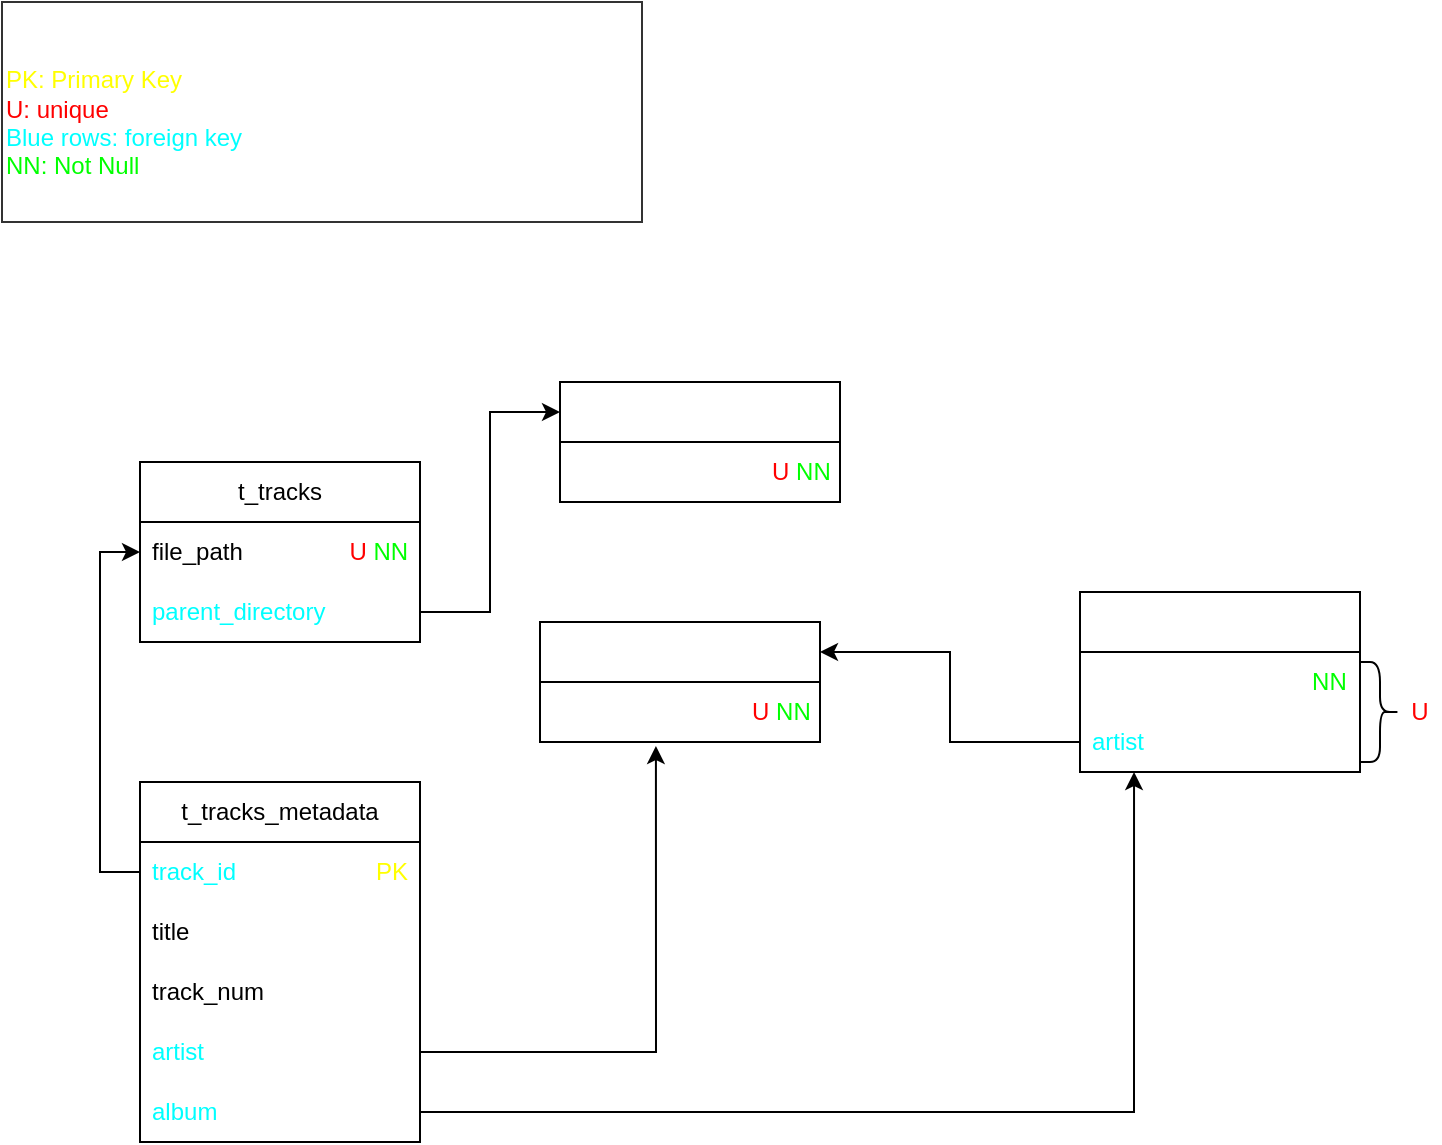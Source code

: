 <mxfile version="21.2.8" type="device">
  <diagram id="C5RBs43oDa-KdzZeNtuy" name="Page-1">
    <mxGraphModel dx="1035" dy="624" grid="1" gridSize="10" guides="1" tooltips="1" connect="1" arrows="1" fold="1" page="1" pageScale="1" pageWidth="827" pageHeight="1169" math="0" shadow="0">
      <root>
        <mxCell id="WIyWlLk6GJQsqaUBKTNV-0" />
        <mxCell id="WIyWlLk6GJQsqaUBKTNV-1" parent="WIyWlLk6GJQsqaUBKTNV-0" />
        <mxCell id="MnDWyDg-Bo4ylCKECRaT-24" style="edgeStyle=orthogonalEdgeStyle;rounded=0;orthogonalLoop=1;jettySize=auto;html=1;exitX=1;exitY=0.5;exitDx=0;exitDy=0;entryX=0;entryY=0.25;entryDx=0;entryDy=0;fontColor=#000000;" parent="WIyWlLk6GJQsqaUBKTNV-1" source="MnDWyDg-Bo4ylCKECRaT-18" target="MnDWyDg-Bo4ylCKECRaT-20" edge="1">
          <mxGeometry relative="1" as="geometry" />
        </mxCell>
        <mxCell id="MnDWyDg-Bo4ylCKECRaT-0" value="t_tracks" style="swimlane;fontStyle=0;childLayout=stackLayout;horizontal=1;startSize=30;horizontalStack=0;resizeParent=1;resizeParentMax=0;resizeLast=0;collapsible=1;marginBottom=0;whiteSpace=wrap;html=1;" parent="WIyWlLk6GJQsqaUBKTNV-1" vertex="1">
          <mxGeometry x="89" y="250" width="140" height="90" as="geometry" />
        </mxCell>
        <mxCell id="MnDWyDg-Bo4ylCKECRaT-1" value="file_path&amp;nbsp; &amp;nbsp; &amp;nbsp; &amp;nbsp; &amp;nbsp; &amp;nbsp; &amp;nbsp; &amp;nbsp;&amp;nbsp;&lt;font color=&quot;#ff0000&quot;&gt;U&amp;nbsp;&lt;/font&gt;&lt;font color=&quot;#00ff00&quot;&gt;NN&lt;/font&gt;" style="text;strokeColor=none;fillColor=none;align=left;verticalAlign=middle;spacingLeft=4;spacingRight=4;overflow=hidden;points=[[0,0.5],[1,0.5]];portConstraint=eastwest;rotatable=0;whiteSpace=wrap;html=1;" parent="MnDWyDg-Bo4ylCKECRaT-0" vertex="1">
          <mxGeometry y="30" width="140" height="30" as="geometry" />
        </mxCell>
        <mxCell id="MnDWyDg-Bo4ylCKECRaT-18" value="&lt;font color=&quot;#00ffff&quot;&gt;parent_directory&lt;/font&gt;" style="text;strokeColor=none;fillColor=none;align=left;verticalAlign=middle;spacingLeft=4;spacingRight=4;overflow=hidden;points=[[0,0.5],[1,0.5]];portConstraint=eastwest;rotatable=0;whiteSpace=wrap;html=1;fontColor=#000000;" parent="MnDWyDg-Bo4ylCKECRaT-0" vertex="1">
          <mxGeometry y="60" width="140" height="30" as="geometry" />
        </mxCell>
        <mxCell id="MnDWyDg-Bo4ylCKECRaT-5" value="&lt;font color=&quot;#ffffff&quot;&gt;t_albums&lt;/font&gt;" style="swimlane;fontStyle=0;childLayout=stackLayout;horizontal=1;startSize=30;horizontalStack=0;resizeParent=1;resizeParentMax=0;resizeLast=0;collapsible=1;marginBottom=0;whiteSpace=wrap;html=1;fontColor=#0000FF;" parent="WIyWlLk6GJQsqaUBKTNV-1" vertex="1">
          <mxGeometry x="559" y="315" width="140" height="90" as="geometry" />
        </mxCell>
        <mxCell id="MnDWyDg-Bo4ylCKECRaT-6" value="&lt;font color=&quot;#ffffff&quot;&gt;name&lt;/font&gt;&lt;font color=&quot;#000000&quot;&gt;&amp;nbsp; &amp;nbsp; &amp;nbsp; &amp;nbsp; &amp;nbsp; &amp;nbsp; &amp;nbsp; &amp;nbsp; &amp;nbsp; &amp;nbsp; &amp;nbsp; &amp;nbsp; &lt;/font&gt;&lt;font color=&quot;#00ff00&quot;&gt;NN&lt;/font&gt;" style="text;strokeColor=none;fillColor=none;align=left;verticalAlign=middle;spacingLeft=4;spacingRight=4;overflow=hidden;points=[[0,0.5],[1,0.5]];portConstraint=eastwest;rotatable=0;whiteSpace=wrap;html=1;fontColor=#0000FF;" parent="MnDWyDg-Bo4ylCKECRaT-5" vertex="1">
          <mxGeometry y="30" width="140" height="30" as="geometry" />
        </mxCell>
        <mxCell id="MnDWyDg-Bo4ylCKECRaT-7" value="&lt;font color=&quot;#00ffff&quot;&gt;artist&lt;/font&gt;" style="text;strokeColor=none;fillColor=none;align=left;verticalAlign=middle;spacingLeft=4;spacingRight=4;overflow=hidden;points=[[0,0.5],[1,0.5]];portConstraint=eastwest;rotatable=0;whiteSpace=wrap;html=1;fontColor=#0000FF;" parent="MnDWyDg-Bo4ylCKECRaT-5" vertex="1">
          <mxGeometry y="60" width="140" height="30" as="geometry" />
        </mxCell>
        <mxCell id="MnDWyDg-Bo4ylCKECRaT-10" value="&lt;font color=&quot;#ffffff&quot;&gt;t_artists&lt;/font&gt;" style="swimlane;fontStyle=0;childLayout=stackLayout;horizontal=1;startSize=30;horizontalStack=0;resizeParent=1;resizeParentMax=0;resizeLast=0;collapsible=1;marginBottom=0;whiteSpace=wrap;html=1;fontColor=#0000FF;" parent="WIyWlLk6GJQsqaUBKTNV-1" vertex="1">
          <mxGeometry x="289" y="330" width="140" height="60" as="geometry" />
        </mxCell>
        <mxCell id="MnDWyDg-Bo4ylCKECRaT-11" value="&lt;font color=&quot;#ffffff&quot;&gt;name&lt;/font&gt;&lt;font color=&quot;#000000&quot;&gt;&amp;nbsp; &amp;nbsp; &amp;nbsp; &amp;nbsp; &amp;nbsp; &amp;nbsp; &amp;nbsp; &amp;nbsp; &amp;nbsp; &amp;nbsp; &amp;nbsp;&lt;/font&gt;&lt;font color=&quot;#ff0000&quot;&gt;U&amp;nbsp;&lt;/font&gt;&lt;font color=&quot;#00ff00&quot;&gt;NN&lt;/font&gt;" style="text;strokeColor=none;fillColor=none;align=left;verticalAlign=middle;spacingLeft=4;spacingRight=4;overflow=hidden;points=[[0,0.5],[1,0.5]];portConstraint=eastwest;rotatable=0;whiteSpace=wrap;html=1;fontColor=#0000FF;" parent="MnDWyDg-Bo4ylCKECRaT-10" vertex="1">
          <mxGeometry y="30" width="140" height="30" as="geometry" />
        </mxCell>
        <mxCell id="MnDWyDg-Bo4ylCKECRaT-14" style="edgeStyle=orthogonalEdgeStyle;rounded=0;orthogonalLoop=1;jettySize=auto;html=1;exitX=1;exitY=0.5;exitDx=0;exitDy=0;fontColor=#000000;entryX=0.414;entryY=1.067;entryDx=0;entryDy=0;entryPerimeter=0;" parent="WIyWlLk6GJQsqaUBKTNV-1" source="MnDWyDg-Bo4ylCKECRaT-9" target="MnDWyDg-Bo4ylCKECRaT-11" edge="1">
          <mxGeometry relative="1" as="geometry">
            <mxPoint x="290" y="355" as="targetPoint" />
            <Array as="points">
              <mxPoint x="347" y="545" />
            </Array>
          </mxGeometry>
        </mxCell>
        <mxCell id="MnDWyDg-Bo4ylCKECRaT-15" style="edgeStyle=orthogonalEdgeStyle;rounded=0;orthogonalLoop=1;jettySize=auto;html=1;exitX=0;exitY=0.5;exitDx=0;exitDy=0;entryX=1;entryY=0.25;entryDx=0;entryDy=0;fontColor=#000000;" parent="WIyWlLk6GJQsqaUBKTNV-1" source="MnDWyDg-Bo4ylCKECRaT-7" target="MnDWyDg-Bo4ylCKECRaT-10" edge="1">
          <mxGeometry relative="1" as="geometry" />
        </mxCell>
        <mxCell id="MnDWyDg-Bo4ylCKECRaT-20" value="&lt;font color=&quot;#ffffff&quot;&gt;t_music_dirs&lt;/font&gt;" style="swimlane;fontStyle=0;childLayout=stackLayout;horizontal=1;startSize=30;horizontalStack=0;resizeParent=1;resizeParentMax=0;resizeLast=0;collapsible=1;marginBottom=0;whiteSpace=wrap;html=1;fontColor=#0000FF;" parent="WIyWlLk6GJQsqaUBKTNV-1" vertex="1">
          <mxGeometry x="299" y="210" width="140" height="60" as="geometry" />
        </mxCell>
        <mxCell id="MnDWyDg-Bo4ylCKECRaT-21" value="&lt;font color=&quot;#ffffff&quot;&gt;path&lt;/font&gt;&lt;font color=&quot;#000000&quot;&gt;&amp;nbsp; &amp;nbsp; &amp;nbsp; &amp;nbsp; &amp;nbsp; &amp;nbsp; &amp;nbsp; &amp;nbsp; &amp;nbsp; &amp;nbsp; &amp;nbsp; &amp;nbsp;&lt;/font&gt;&lt;font color=&quot;#ff0000&quot;&gt;U &lt;/font&gt;&lt;font color=&quot;#00ff00&quot;&gt;NN&lt;/font&gt;" style="text;strokeColor=none;fillColor=none;align=left;verticalAlign=middle;spacingLeft=4;spacingRight=4;overflow=hidden;points=[[0,0.5],[1,0.5]];portConstraint=eastwest;rotatable=0;whiteSpace=wrap;html=1;fontColor=#0000FF;" parent="MnDWyDg-Bo4ylCKECRaT-20" vertex="1">
          <mxGeometry y="30" width="140" height="30" as="geometry" />
        </mxCell>
        <mxCell id="vxL_bxDXYX45139kfPrk-0" value="&lt;font color=&quot;#ffffff&quot;&gt;A -&amp;gt; B: Table A has a &lt;u style=&quot;&quot;&gt;Foreign Key&lt;/u&gt; that&amp;nbsp;references table (using &lt;u style=&quot;&quot;&gt;rowid&lt;/u&gt;)&lt;br&gt;&lt;/font&gt;&lt;font color=&quot;#ffff00&quot;&gt;PK: Primary Key&lt;/font&gt;&lt;br&gt;&lt;font color=&quot;#ff0000&quot;&gt;U: unique&lt;/font&gt;&lt;br&gt;&lt;font color=&quot;#00ffff&quot;&gt;Blue rows: foreign key&lt;/font&gt;&lt;br&gt;&lt;font color=&quot;#00ff00&quot;&gt;NN: Not Null&lt;/font&gt;&lt;br&gt;&lt;font color=&quot;#ffffff&quot;&gt;&lt;font style=&quot;font-size: 15px;&quot;&gt;}&lt;/font&gt; Composite constraint&lt;/font&gt;" style="text;html=1;align=left;verticalAlign=middle;whiteSpace=wrap;rounded=0;strokeColor=#333333;" parent="WIyWlLk6GJQsqaUBKTNV-1" vertex="1">
          <mxGeometry x="20" y="20" width="320" height="110" as="geometry" />
        </mxCell>
        <mxCell id="3HBOodONZ7uTCCO6flhB-0" value="" style="shape=curlyBracket;whiteSpace=wrap;html=1;rounded=1;flipH=1;labelPosition=right;verticalLabelPosition=middle;align=left;verticalAlign=middle;size=0.5;" parent="WIyWlLk6GJQsqaUBKTNV-1" vertex="1">
          <mxGeometry x="699" y="350" width="20" height="50" as="geometry" />
        </mxCell>
        <mxCell id="3HBOodONZ7uTCCO6flhB-2" value="&lt;font color=&quot;#ff0000&quot;&gt;U&lt;/font&gt;" style="text;html=1;strokeColor=none;fillColor=none;align=center;verticalAlign=middle;whiteSpace=wrap;rounded=0;" parent="WIyWlLk6GJQsqaUBKTNV-1" vertex="1">
          <mxGeometry x="719" y="360" width="20" height="30" as="geometry" />
        </mxCell>
        <mxCell id="7f8fim7yHH5pa0RV_fEL-7" style="edgeStyle=orthogonalEdgeStyle;rounded=0;orthogonalLoop=1;jettySize=auto;html=1;exitX=1;exitY=0.5;exitDx=0;exitDy=0;entryX=0.193;entryY=1;entryDx=0;entryDy=0;entryPerimeter=0;" parent="WIyWlLk6GJQsqaUBKTNV-1" source="MnDWyDg-Bo4ylCKECRaT-3" target="MnDWyDg-Bo4ylCKECRaT-7" edge="1">
          <mxGeometry relative="1" as="geometry">
            <Array as="points">
              <mxPoint x="586" y="575" />
            </Array>
          </mxGeometry>
        </mxCell>
        <mxCell id="7f8fim7yHH5pa0RV_fEL-8" value="t_tracks_metadata" style="swimlane;fontStyle=0;childLayout=stackLayout;horizontal=1;startSize=30;horizontalStack=0;resizeParent=1;resizeParentMax=0;resizeLast=0;collapsible=1;marginBottom=0;whiteSpace=wrap;html=1;" parent="WIyWlLk6GJQsqaUBKTNV-1" vertex="1">
          <mxGeometry x="89" y="410" width="140" height="180" as="geometry" />
        </mxCell>
        <mxCell id="7f8fim7yHH5pa0RV_fEL-9" value="&lt;font color=&quot;#00ffff&quot;&gt;track_id&lt;/font&gt;&lt;font color=&quot;#0000ff&quot;&gt;&amp;nbsp; &amp;nbsp; &amp;nbsp; &amp;nbsp; &amp;nbsp; &amp;nbsp; &amp;nbsp; &amp;nbsp; &amp;nbsp; &amp;nbsp; &amp;nbsp;&lt;/font&gt;&lt;font color=&quot;#ffff00&quot;&gt;PK&lt;/font&gt;" style="text;strokeColor=none;fillColor=none;align=left;verticalAlign=middle;spacingLeft=4;spacingRight=4;overflow=hidden;points=[[0,0.5],[1,0.5]];portConstraint=eastwest;rotatable=0;whiteSpace=wrap;html=1;" parent="7f8fim7yHH5pa0RV_fEL-8" vertex="1">
          <mxGeometry y="30" width="140" height="30" as="geometry" />
        </mxCell>
        <mxCell id="7f8fim7yHH5pa0RV_fEL-10" value="title" style="text;strokeColor=none;fillColor=none;align=left;verticalAlign=middle;spacingLeft=4;spacingRight=4;overflow=hidden;points=[[0,0.5],[1,0.5]];portConstraint=eastwest;rotatable=0;whiteSpace=wrap;html=1;" parent="7f8fim7yHH5pa0RV_fEL-8" vertex="1">
          <mxGeometry y="60" width="140" height="30" as="geometry" />
        </mxCell>
        <mxCell id="7f8fim7yHH5pa0RV_fEL-11" value="track_num" style="text;strokeColor=none;fillColor=none;align=left;verticalAlign=middle;spacingLeft=4;spacingRight=4;overflow=hidden;points=[[0,0.5],[1,0.5]];portConstraint=eastwest;rotatable=0;whiteSpace=wrap;html=1;" parent="7f8fim7yHH5pa0RV_fEL-8" vertex="1">
          <mxGeometry y="90" width="140" height="30" as="geometry" />
        </mxCell>
        <mxCell id="MnDWyDg-Bo4ylCKECRaT-9" value="&lt;font color=&quot;#00ffff&quot;&gt;artist&lt;/font&gt;" style="text;strokeColor=none;fillColor=none;align=left;verticalAlign=middle;spacingLeft=4;spacingRight=4;overflow=hidden;points=[[0,0.5],[1,0.5]];portConstraint=eastwest;rotatable=0;whiteSpace=wrap;html=1;fontColor=#0000FF;" parent="7f8fim7yHH5pa0RV_fEL-8" vertex="1">
          <mxGeometry y="120" width="140" height="30" as="geometry" />
        </mxCell>
        <mxCell id="MnDWyDg-Bo4ylCKECRaT-3" value="&lt;font color=&quot;#00ffff&quot;&gt;album&lt;/font&gt;" style="text;strokeColor=none;fillColor=none;align=left;verticalAlign=middle;spacingLeft=4;spacingRight=4;overflow=hidden;points=[[0,0.5],[1,0.5]];portConstraint=eastwest;rotatable=0;whiteSpace=wrap;html=1;" parent="7f8fim7yHH5pa0RV_fEL-8" vertex="1">
          <mxGeometry y="150" width="140" height="30" as="geometry" />
        </mxCell>
        <mxCell id="7f8fim7yHH5pa0RV_fEL-12" style="edgeStyle=orthogonalEdgeStyle;rounded=0;orthogonalLoop=1;jettySize=auto;html=1;exitX=0;exitY=0.5;exitDx=0;exitDy=0;entryX=0;entryY=0.5;entryDx=0;entryDy=0;" parent="WIyWlLk6GJQsqaUBKTNV-1" source="7f8fim7yHH5pa0RV_fEL-9" target="MnDWyDg-Bo4ylCKECRaT-1" edge="1">
          <mxGeometry relative="1" as="geometry" />
        </mxCell>
      </root>
    </mxGraphModel>
  </diagram>
</mxfile>
